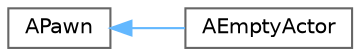 digraph "类继承关系图"
{
 // INTERACTIVE_SVG=YES
 // LATEX_PDF_SIZE
  bgcolor="transparent";
  edge [fontname=Helvetica,fontsize=10,labelfontname=Helvetica,labelfontsize=10];
  node [fontname=Helvetica,fontsize=10,shape=box,height=0.2,width=0.4];
  rankdir="LR";
  Node0 [id="Node000000",label="APawn",height=0.2,width=0.4,color="grey40", fillcolor="white", style="filled",URL="$db/dc7/classAPawn.html",tooltip=" "];
  Node0 -> Node1 [id="edge60_Node000000_Node000001",dir="back",color="steelblue1",style="solid",tooltip=" "];
  Node1 [id="Node000001",label="AEmptyActor",height=0.2,width=0.4,color="grey40", fillcolor="white", style="filled",URL="$d5/d2b/classAEmptyActor.html",tooltip=" "];
}
